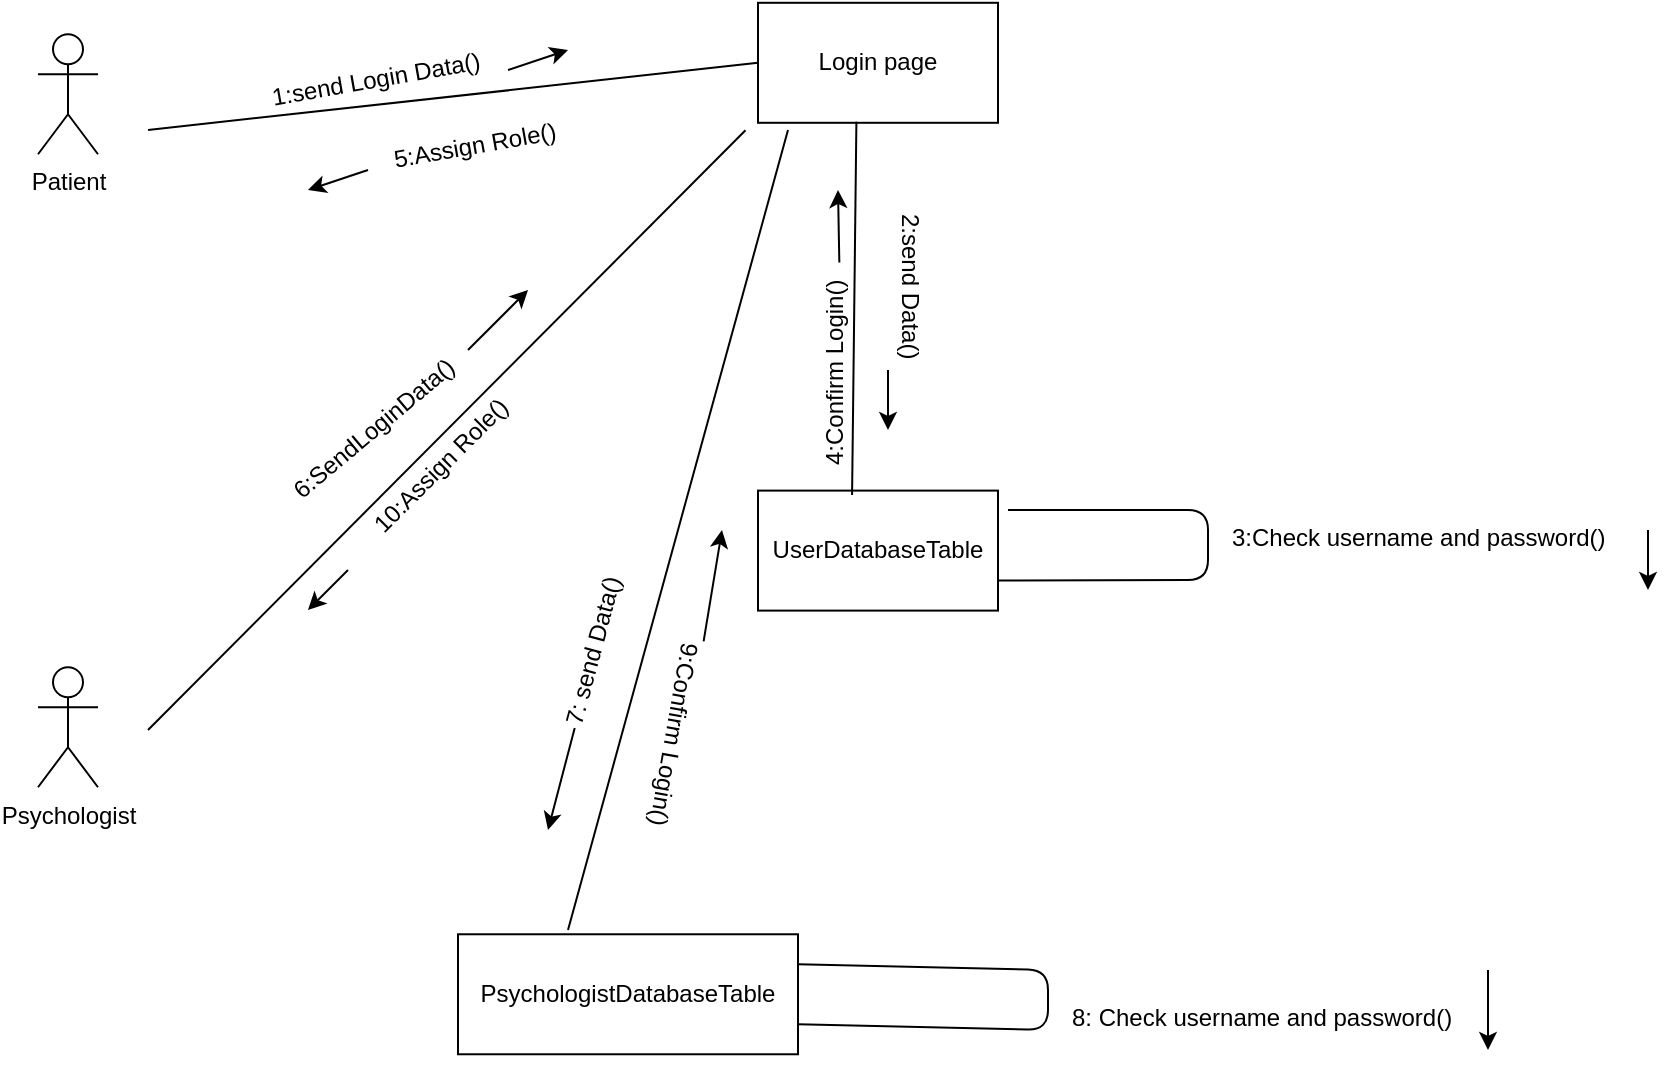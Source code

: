 <mxfile version="10.6.8" type="github"><diagram id="U6ZgCOn3NFMMJwl_NCv1" name="Page-1"><mxGraphModel dx="1153" dy="623" grid="1" gridSize="10" guides="1" tooltips="1" connect="1" arrows="1" fold="1" page="1" pageScale="1" pageWidth="850" pageHeight="1100" math="0" shadow="0"><root><mxCell id="0"/><mxCell id="1" parent="0"/><mxCell id="BLd4zUik4kIgUaCwIg2w-38" value="&lt;div&gt;Psychologist&lt;/div&gt;&lt;div&gt;&lt;br&gt;&lt;/div&gt;" style="shape=umlActor;verticalLabelPosition=bottom;labelBackgroundColor=#ffffff;verticalAlign=top;html=1;outlineConnect=0;" vertex="1" parent="1"><mxGeometry x="85" y="1068.62" width="30" height="60" as="geometry"/></mxCell><mxCell id="BLd4zUik4kIgUaCwIg2w-40" value="&lt;div&gt;Patient&lt;/div&gt;" style="shape=umlActor;verticalLabelPosition=bottom;labelBackgroundColor=#ffffff;verticalAlign=top;html=1;outlineConnect=0;" vertex="1" parent="1"><mxGeometry x="85" y="752.133" width="30" height="60" as="geometry"/></mxCell><mxCell id="BLd4zUik4kIgUaCwIg2w-43" value="Login page" style="rounded=0;whiteSpace=wrap;html=1;" vertex="1" parent="1"><mxGeometry x="445" y="736.4" width="120" height="60" as="geometry"/></mxCell><mxCell id="BLd4zUik4kIgUaCwIg2w-44" value="UserDatabaseTable&lt;br&gt;" style="rounded=0;whiteSpace=wrap;html=1;" vertex="1" parent="1"><mxGeometry x="445" y="980.3" width="120" height="60" as="geometry"/></mxCell><mxCell id="BLd4zUik4kIgUaCwIg2w-45" value="PsychologistDatabaseTable&lt;br&gt;" style="rounded=0;whiteSpace=wrap;html=1;" vertex="1" parent="1"><mxGeometry x="295" y="1202.133" width="170" height="60" as="geometry"/></mxCell><mxCell id="BLd4zUik4kIgUaCwIg2w-46" value="" style="endArrow=none;html=1;entryX=0;entryY=0.5;entryDx=0;entryDy=0;" edge="1" parent="1" target="BLd4zUik4kIgUaCwIg2w-43"><mxGeometry width="50" height="50" relative="1" as="geometry"><mxPoint x="140" y="800" as="sourcePoint"/><mxPoint x="330" y="790" as="targetPoint"/></mxGeometry></mxCell><mxCell id="BLd4zUik4kIgUaCwIg2w-47" value="1:send Login Data()" style="text;html=1;rotation=-10;" vertex="1" parent="1"><mxGeometry x="200" y="760" width="120" height="35" as="geometry"/></mxCell><mxCell id="BLd4zUik4kIgUaCwIg2w-48" value="" style="endArrow=classic;html=1;" edge="1" parent="1"><mxGeometry width="50" height="50" relative="1" as="geometry"><mxPoint x="320" y="770" as="sourcePoint"/><mxPoint x="350" y="760" as="targetPoint"/></mxGeometry></mxCell><mxCell id="BLd4zUik4kIgUaCwIg2w-49" value="" style="endArrow=none;html=1;entryX=0.41;entryY=0.991;entryDx=0;entryDy=0;entryPerimeter=0;exitX=0.392;exitY=0.037;exitDx=0;exitDy=0;exitPerimeter=0;" edge="1" parent="1" source="BLd4zUik4kIgUaCwIg2w-44" target="BLd4zUik4kIgUaCwIg2w-43"><mxGeometry width="50" height="50" relative="1" as="geometry"><mxPoint x="490" y="950" as="sourcePoint"/><mxPoint x="540" y="900" as="targetPoint"/></mxGeometry></mxCell><mxCell id="BLd4zUik4kIgUaCwIg2w-50" value="2:send Data()" style="text;html=1;rotation=90;" vertex="1" parent="1"><mxGeometry x="475" y="870" width="90" height="30" as="geometry"/></mxCell><mxCell id="BLd4zUik4kIgUaCwIg2w-51" value="" style="endArrow=classic;html=1;" edge="1" parent="1"><mxGeometry width="50" height="50" relative="1" as="geometry"><mxPoint x="510" y="920" as="sourcePoint"/><mxPoint x="510" y="950" as="targetPoint"/></mxGeometry></mxCell><mxCell id="BLd4zUik4kIgUaCwIg2w-52" value="" style="endArrow=none;html=1;entryX=1;entryY=0.75;entryDx=0;entryDy=0;" edge="1" parent="1" target="BLd4zUik4kIgUaCwIg2w-44"><mxGeometry width="50" height="50" relative="1" as="geometry"><mxPoint x="570" y="990" as="sourcePoint"/><mxPoint x="720" y="1020" as="targetPoint"/><Array as="points"><mxPoint x="670" y="990"/><mxPoint x="670" y="1025"/></Array></mxGeometry></mxCell><mxCell id="BLd4zUik4kIgUaCwIg2w-53" value="3:Check username&amp;nbsp;and password()" style="text;html=1;" vertex="1" parent="1"><mxGeometry x="680" y="990" width="200" height="30" as="geometry"/></mxCell><mxCell id="BLd4zUik4kIgUaCwIg2w-54" value="" style="endArrow=classic;html=1;" edge="1" parent="1"><mxGeometry width="50" height="50" relative="1" as="geometry"><mxPoint x="890" y="1000" as="sourcePoint"/><mxPoint x="890" y="1030" as="targetPoint"/></mxGeometry></mxCell><mxCell id="BLd4zUik4kIgUaCwIg2w-55" value="&lt;span&gt;4:Confirm Login()&lt;/span&gt;" style="text;html=1;resizable=0;points=[];autosize=1;align=left;verticalAlign=top;spacingTop=-4;rotation=-90;" vertex="1" parent="1"><mxGeometry x="423.5" y="910" width="110" height="10" as="geometry"/></mxCell><mxCell id="BLd4zUik4kIgUaCwIg2w-56" value="" style="endArrow=classic;html=1;exitX=0.943;exitY=1.217;exitDx=0;exitDy=0;exitPerimeter=0;" edge="1" parent="1" source="BLd4zUik4kIgUaCwIg2w-55"><mxGeometry width="50" height="50" relative="1" as="geometry"><mxPoint x="440" y="860" as="sourcePoint"/><mxPoint x="485" y="830" as="targetPoint"/></mxGeometry></mxCell><mxCell id="BLd4zUik4kIgUaCwIg2w-57" value="&lt;span&gt;5:Assign Role()&lt;/span&gt;" style="text;html=1;resizable=0;points=[];autosize=1;align=left;verticalAlign=top;spacingTop=-4;rotation=-10;" vertex="1" parent="1"><mxGeometry x="260" y="797" width="100" height="10" as="geometry"/></mxCell><mxCell id="BLd4zUik4kIgUaCwIg2w-58" value="" style="endArrow=classic;html=1;" edge="1" parent="1"><mxGeometry width="50" height="50" relative="1" as="geometry"><mxPoint x="250" y="820" as="sourcePoint"/><mxPoint x="220" y="830" as="targetPoint"/></mxGeometry></mxCell><mxCell id="BLd4zUik4kIgUaCwIg2w-59" value="" style="endArrow=none;html=1;exitX=-0.052;exitY=1.062;exitDx=0;exitDy=0;exitPerimeter=0;" edge="1" parent="1" source="BLd4zUik4kIgUaCwIg2w-43"><mxGeometry width="50" height="50" relative="1" as="geometry"><mxPoint x="30" y="1360" as="sourcePoint"/><mxPoint x="140" y="1100" as="targetPoint"/></mxGeometry></mxCell><mxCell id="BLd4zUik4kIgUaCwIg2w-60" value="6:SendLoginData()" style="text;html=1;rotation=-40;" vertex="1" parent="1"><mxGeometry x="200" y="930" width="120" height="30" as="geometry"/></mxCell><mxCell id="BLd4zUik4kIgUaCwIg2w-61" value="" style="endArrow=classic;html=1;" edge="1" parent="1"><mxGeometry width="50" height="50" relative="1" as="geometry"><mxPoint x="300" y="910" as="sourcePoint"/><mxPoint x="330" y="880" as="targetPoint"/></mxGeometry></mxCell><mxCell id="BLd4zUik4kIgUaCwIg2w-62" value="" style="endArrow=none;html=1;exitX=1;exitY=0.25;exitDx=0;exitDy=0;entryX=1;entryY=0.75;entryDx=0;entryDy=0;" edge="1" parent="1" source="BLd4zUik4kIgUaCwIg2w-45" target="BLd4zUik4kIgUaCwIg2w-45"><mxGeometry width="50" height="50" relative="1" as="geometry"><mxPoint x="650" y="1280" as="sourcePoint"/><mxPoint x="800" y="1270" as="targetPoint"/><Array as="points"><mxPoint x="590" y="1220"/><mxPoint x="590" y="1250"/></Array></mxGeometry></mxCell><mxCell id="BLd4zUik4kIgUaCwIg2w-63" value="" style="endArrow=none;html=1;" edge="1" parent="1"><mxGeometry width="50" height="50" relative="1" as="geometry"><mxPoint x="350" y="1200" as="sourcePoint"/><mxPoint x="460" y="800" as="targetPoint"/></mxGeometry></mxCell><mxCell id="BLd4zUik4kIgUaCwIg2w-65" value="7: send Data()" style="text;html=1;rotation=-75;" vertex="1" parent="1"><mxGeometry x="320" y="1040.5" width="90" height="30" as="geometry"/></mxCell><mxCell id="BLd4zUik4kIgUaCwIg2w-68" value="8: Check username&amp;nbsp;and password()" style="text;html=1;" vertex="1" parent="1"><mxGeometry x="600" y="1230" width="200" height="30" as="geometry"/></mxCell><mxCell id="BLd4zUik4kIgUaCwIg2w-69" value="" style="endArrow=classic;html=1;" edge="1" parent="1"><mxGeometry width="50" height="50" relative="1" as="geometry"><mxPoint x="810" y="1220" as="sourcePoint"/><mxPoint x="810" y="1260" as="targetPoint"/></mxGeometry></mxCell><mxCell id="BLd4zUik4kIgUaCwIg2w-71" value="9:Confirm Login()" style="text;html=1;rotation=100;" vertex="1" parent="1"><mxGeometry x="340" y="1098.5" width="120" height="30" as="geometry"/></mxCell><mxCell id="BLd4zUik4kIgUaCwIg2w-113" value="" style="endArrow=classic;html=1;exitX=0;exitY=0.25;exitDx=0;exitDy=0;" edge="1" parent="1" source="BLd4zUik4kIgUaCwIg2w-71"><mxGeometry width="50" height="50" relative="1" as="geometry"><mxPoint x="170" y="1180" as="sourcePoint"/><mxPoint x="427" y="1000" as="targetPoint"/></mxGeometry></mxCell><mxCell id="BLd4zUik4kIgUaCwIg2w-115" value="" style="endArrow=classic;html=1;exitX=0;exitY=0.5;exitDx=0;exitDy=0;" edge="1" parent="1" source="BLd4zUik4kIgUaCwIg2w-65"><mxGeometry width="50" height="50" relative="1" as="geometry"><mxPoint x="330" y="1150" as="sourcePoint"/><mxPoint x="340" y="1150" as="targetPoint"/></mxGeometry></mxCell><mxCell id="BLd4zUik4kIgUaCwIg2w-117" value="10:Assign Role()" style="text;html=1;rotation=-45;" vertex="1" parent="1"><mxGeometry x="240" y="950.5" width="100" height="30" as="geometry"/></mxCell><mxCell id="BLd4zUik4kIgUaCwIg2w-120" value="" style="endArrow=classic;html=1;" edge="1" parent="1"><mxGeometry width="50" height="50" relative="1" as="geometry"><mxPoint x="240" y="1020" as="sourcePoint"/><mxPoint x="220" y="1040" as="targetPoint"/></mxGeometry></mxCell></root></mxGraphModel></diagram></mxfile>